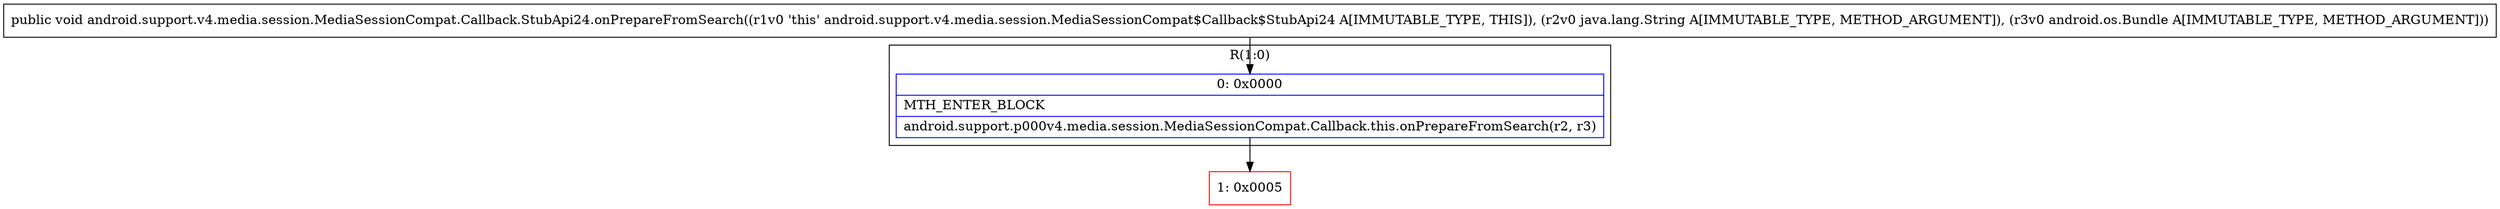 digraph "CFG forandroid.support.v4.media.session.MediaSessionCompat.Callback.StubApi24.onPrepareFromSearch(Ljava\/lang\/String;Landroid\/os\/Bundle;)V" {
subgraph cluster_Region_166429325 {
label = "R(1:0)";
node [shape=record,color=blue];
Node_0 [shape=record,label="{0\:\ 0x0000|MTH_ENTER_BLOCK\l|android.support.p000v4.media.session.MediaSessionCompat.Callback.this.onPrepareFromSearch(r2, r3)\l}"];
}
Node_1 [shape=record,color=red,label="{1\:\ 0x0005}"];
MethodNode[shape=record,label="{public void android.support.v4.media.session.MediaSessionCompat.Callback.StubApi24.onPrepareFromSearch((r1v0 'this' android.support.v4.media.session.MediaSessionCompat$Callback$StubApi24 A[IMMUTABLE_TYPE, THIS]), (r2v0 java.lang.String A[IMMUTABLE_TYPE, METHOD_ARGUMENT]), (r3v0 android.os.Bundle A[IMMUTABLE_TYPE, METHOD_ARGUMENT])) }"];
MethodNode -> Node_0;
Node_0 -> Node_1;
}

